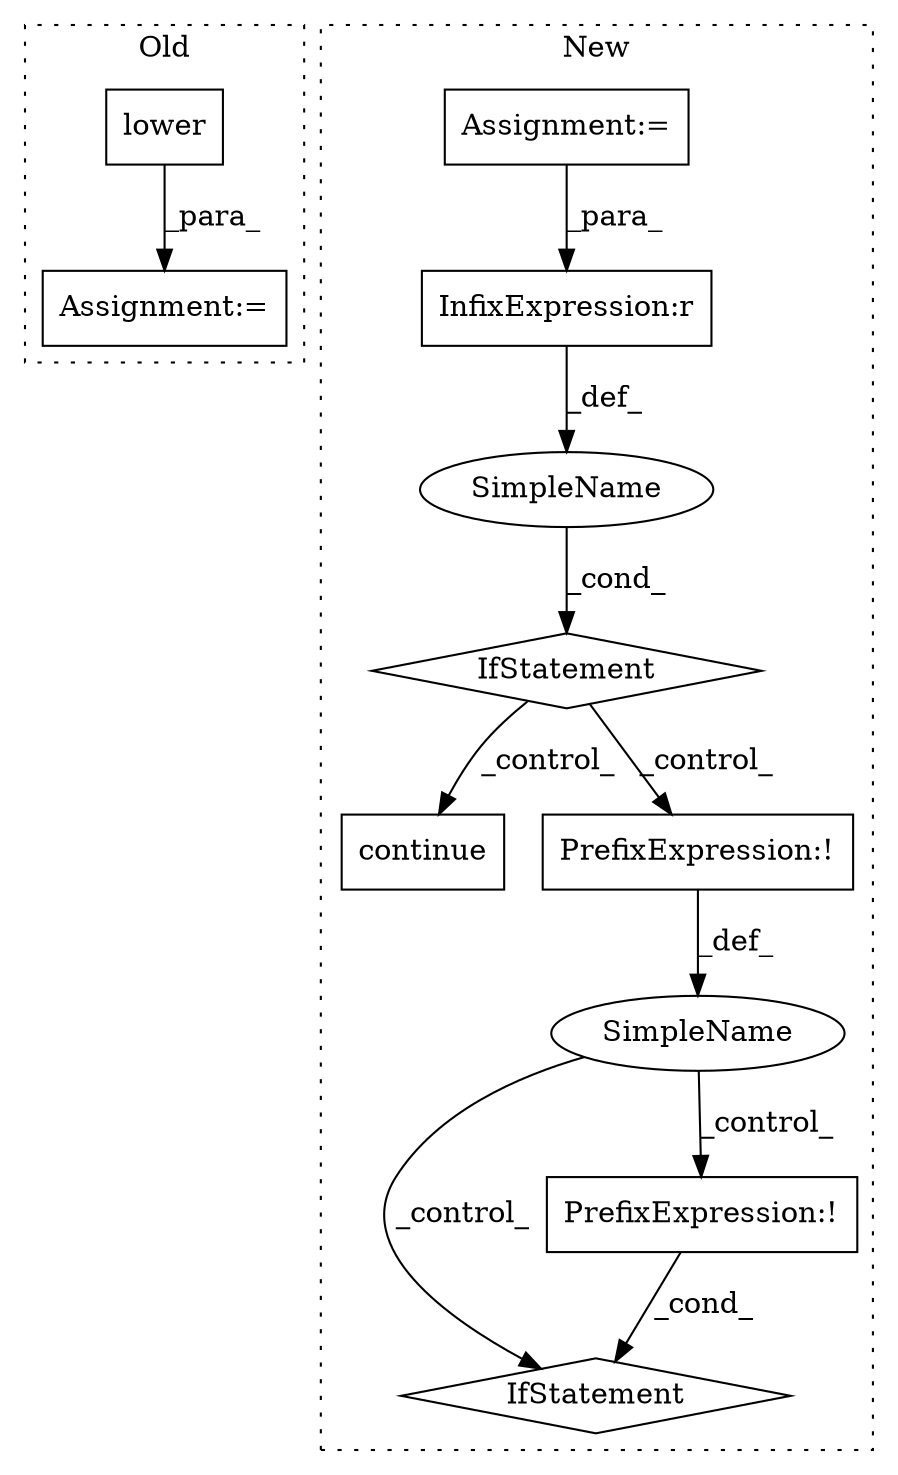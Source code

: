digraph G {
subgraph cluster0 {
1 [label="lower" a="32" s="2380" l="7" shape="box"];
7 [label="Assignment:=" a="7" s="2615" l="22" shape="box"];
label = "Old";
style="dotted";
}
subgraph cluster1 {
2 [label="continue" a="18" s="4634" l="9" shape="box"];
3 [label="IfStatement" a="25" s="4593,4622" l="4,2" shape="diamond"];
4 [label="SimpleName" a="42" s="" l="" shape="ellipse"];
5 [label="IfStatement" a="25" s="5154,5298" l="4,2" shape="diamond"];
6 [label="InfixExpression:r" a="27" s="4603" l="4" shape="box"];
8 [label="PrefixExpression:!" a="38" s="4861" l="1" shape="box"];
9 [label="PrefixExpression:!" a="38" s="5158" l="1" shape="box"];
10 [label="SimpleName" a="42" s="" l="" shape="ellipse"];
11 [label="Assignment:=" a="7" s="4541" l="1" shape="box"];
label = "New";
style="dotted";
}
1 -> 7 [label="_para_"];
3 -> 8 [label="_control_"];
3 -> 2 [label="_control_"];
4 -> 3 [label="_cond_"];
6 -> 4 [label="_def_"];
8 -> 10 [label="_def_"];
9 -> 5 [label="_cond_"];
10 -> 5 [label="_control_"];
10 -> 9 [label="_control_"];
11 -> 6 [label="_para_"];
}